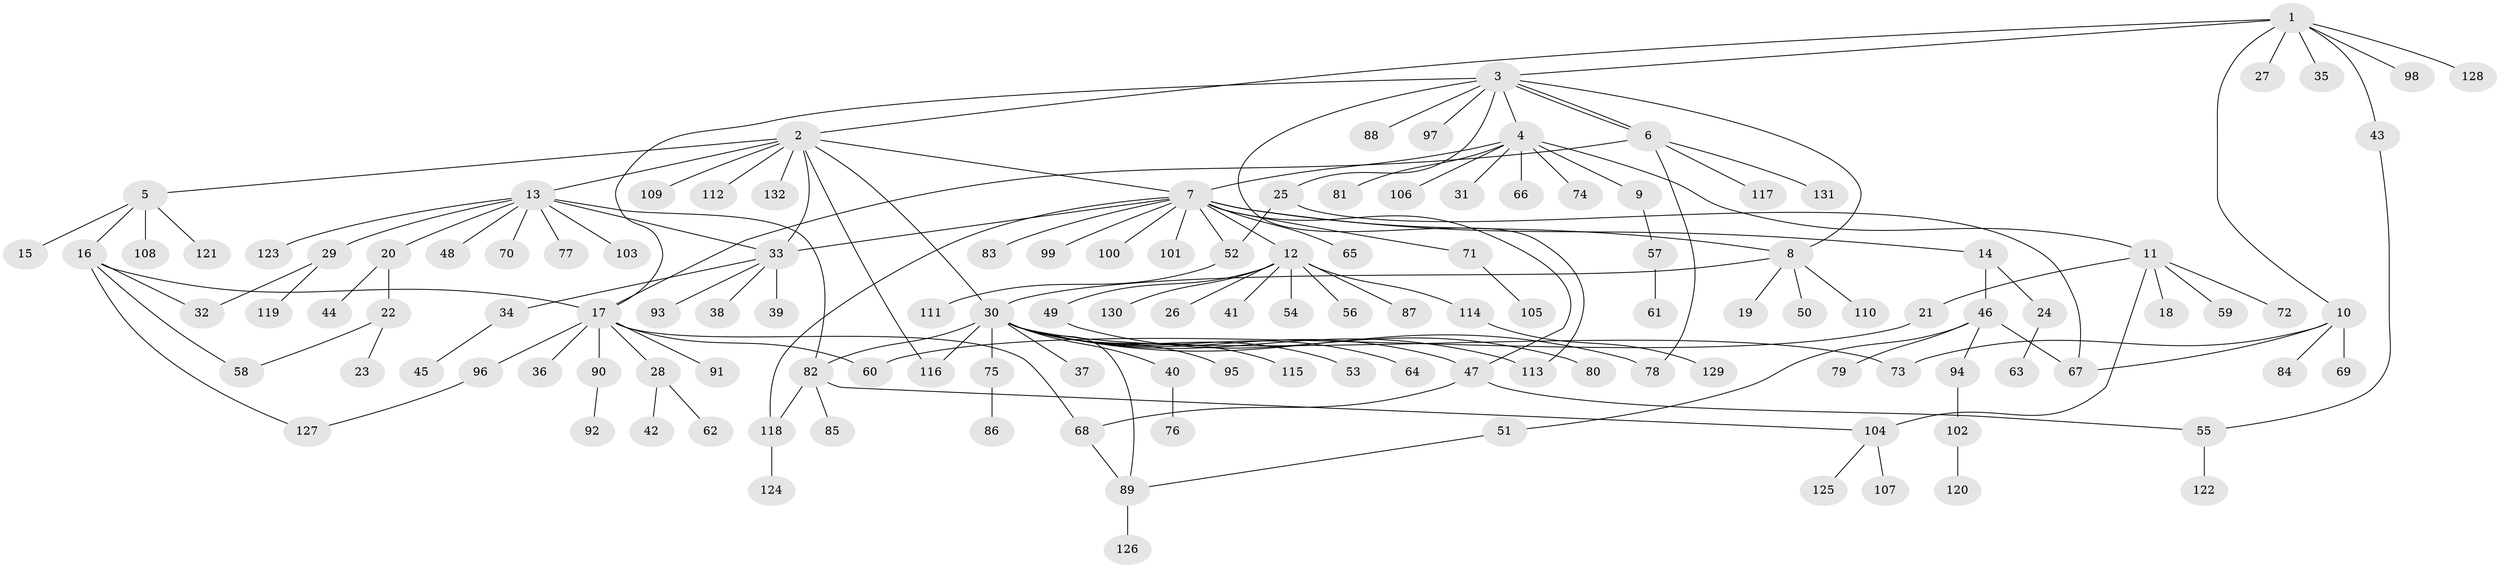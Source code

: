 // coarse degree distribution, {2: 0.1320754716981132, 5: 0.03773584905660377, 1: 0.49056603773584906, 4: 0.09433962264150944, 7: 0.09433962264150944, 12: 0.018867924528301886, 3: 0.07547169811320754, 13: 0.018867924528301886, 8: 0.018867924528301886, 6: 0.018867924528301886}
// Generated by graph-tools (version 1.1) at 2025/36/03/04/25 23:36:58]
// undirected, 132 vertices, 158 edges
graph export_dot {
  node [color=gray90,style=filled];
  1;
  2;
  3;
  4;
  5;
  6;
  7;
  8;
  9;
  10;
  11;
  12;
  13;
  14;
  15;
  16;
  17;
  18;
  19;
  20;
  21;
  22;
  23;
  24;
  25;
  26;
  27;
  28;
  29;
  30;
  31;
  32;
  33;
  34;
  35;
  36;
  37;
  38;
  39;
  40;
  41;
  42;
  43;
  44;
  45;
  46;
  47;
  48;
  49;
  50;
  51;
  52;
  53;
  54;
  55;
  56;
  57;
  58;
  59;
  60;
  61;
  62;
  63;
  64;
  65;
  66;
  67;
  68;
  69;
  70;
  71;
  72;
  73;
  74;
  75;
  76;
  77;
  78;
  79;
  80;
  81;
  82;
  83;
  84;
  85;
  86;
  87;
  88;
  89;
  90;
  91;
  92;
  93;
  94;
  95;
  96;
  97;
  98;
  99;
  100;
  101;
  102;
  103;
  104;
  105;
  106;
  107;
  108;
  109;
  110;
  111;
  112;
  113;
  114;
  115;
  116;
  117;
  118;
  119;
  120;
  121;
  122;
  123;
  124;
  125;
  126;
  127;
  128;
  129;
  130;
  131;
  132;
  1 -- 2;
  1 -- 3;
  1 -- 10;
  1 -- 27;
  1 -- 35;
  1 -- 43;
  1 -- 98;
  1 -- 128;
  2 -- 5;
  2 -- 7;
  2 -- 13;
  2 -- 30;
  2 -- 33;
  2 -- 109;
  2 -- 112;
  2 -- 116;
  2 -- 132;
  3 -- 4;
  3 -- 6;
  3 -- 6;
  3 -- 8;
  3 -- 17;
  3 -- 25;
  3 -- 88;
  3 -- 97;
  3 -- 113;
  4 -- 7;
  4 -- 9;
  4 -- 11;
  4 -- 31;
  4 -- 66;
  4 -- 74;
  4 -- 81;
  4 -- 106;
  5 -- 15;
  5 -- 16;
  5 -- 108;
  5 -- 121;
  6 -- 17;
  6 -- 78;
  6 -- 117;
  6 -- 131;
  7 -- 8;
  7 -- 12;
  7 -- 14;
  7 -- 33;
  7 -- 47;
  7 -- 52;
  7 -- 65;
  7 -- 71;
  7 -- 83;
  7 -- 99;
  7 -- 100;
  7 -- 101;
  7 -- 118;
  8 -- 19;
  8 -- 30;
  8 -- 50;
  8 -- 110;
  9 -- 57;
  10 -- 67;
  10 -- 69;
  10 -- 73;
  10 -- 84;
  11 -- 18;
  11 -- 21;
  11 -- 59;
  11 -- 72;
  11 -- 104;
  12 -- 26;
  12 -- 41;
  12 -- 49;
  12 -- 54;
  12 -- 56;
  12 -- 87;
  12 -- 114;
  12 -- 130;
  13 -- 20;
  13 -- 29;
  13 -- 33;
  13 -- 48;
  13 -- 70;
  13 -- 77;
  13 -- 82;
  13 -- 103;
  13 -- 123;
  14 -- 24;
  14 -- 46;
  16 -- 17;
  16 -- 32;
  16 -- 58;
  16 -- 127;
  17 -- 28;
  17 -- 36;
  17 -- 60;
  17 -- 68;
  17 -- 90;
  17 -- 91;
  17 -- 96;
  20 -- 22;
  20 -- 44;
  21 -- 60;
  22 -- 23;
  22 -- 58;
  24 -- 63;
  25 -- 52;
  25 -- 67;
  28 -- 42;
  28 -- 62;
  29 -- 32;
  29 -- 119;
  30 -- 37;
  30 -- 40;
  30 -- 47;
  30 -- 53;
  30 -- 64;
  30 -- 73;
  30 -- 75;
  30 -- 78;
  30 -- 82;
  30 -- 89;
  30 -- 95;
  30 -- 113;
  30 -- 115;
  30 -- 116;
  33 -- 34;
  33 -- 38;
  33 -- 39;
  33 -- 93;
  34 -- 45;
  40 -- 76;
  43 -- 55;
  46 -- 51;
  46 -- 67;
  46 -- 79;
  46 -- 94;
  47 -- 55;
  47 -- 68;
  49 -- 80;
  51 -- 89;
  52 -- 111;
  55 -- 122;
  57 -- 61;
  68 -- 89;
  71 -- 105;
  75 -- 86;
  82 -- 85;
  82 -- 104;
  82 -- 118;
  89 -- 126;
  90 -- 92;
  94 -- 102;
  96 -- 127;
  102 -- 120;
  104 -- 107;
  104 -- 125;
  114 -- 129;
  118 -- 124;
}

